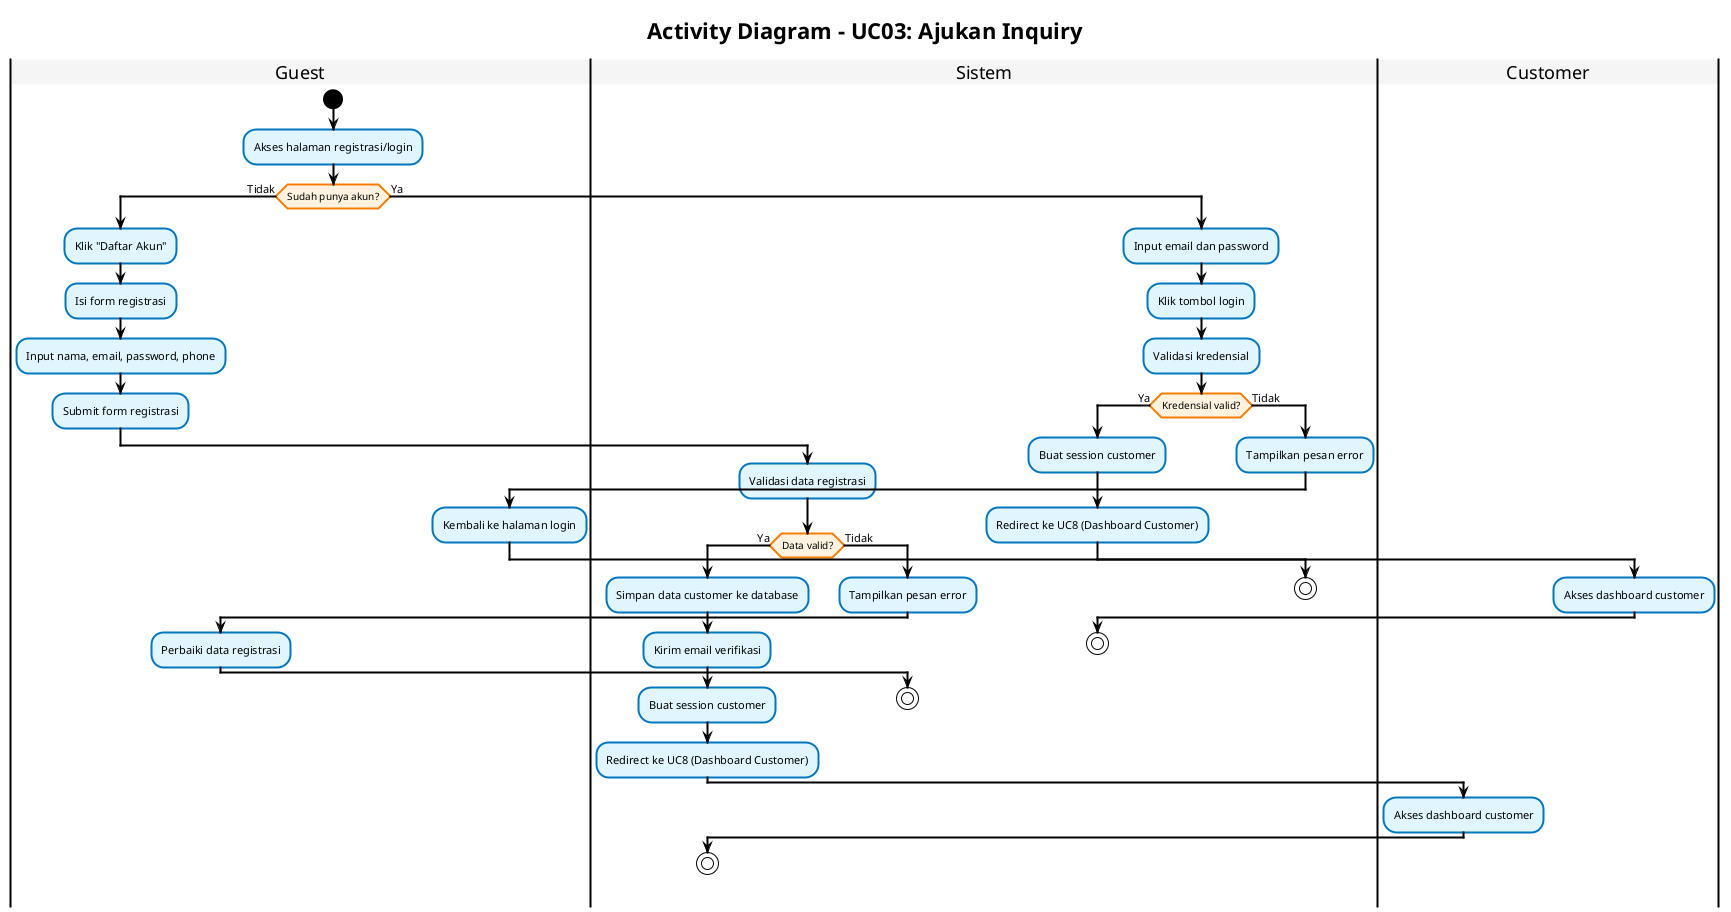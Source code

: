@startuml

!theme plain
skinparam backgroundColor white
skinparam shadowing false
skinparam handwritten false

' Styling untuk swimlane yang rapi
skinparam activity {
    BackgroundColor #E1F5FE
    BorderColor #0277BD
    BorderThickness 2
    FontSize 11
}

skinparam activityDiamond {
    BackgroundColor #FFF3E0
    BorderColor #F57C00
    BorderThickness 2
    FontSize 10
}

skinparam activityStart {
    Color black
}

skinparam activityEnd {
    Color black
}

skinparam arrow {
    Color black
    Thickness 2
}

skinparam swimlane {
    BorderColor black
    BorderThickness 2
    TitleBackgroundColor #F5F5F5
}

skinparam linetype ortho
skinparam nodesep 20
skinparam ranksep 30

title **Activity Diagram - UC03: Ajukan Inquiry**

|Guest|
start
:Akses halaman registrasi/login;

if (Sudah punya akun?) then (Tidak)
  :Klik "Daftar Akun";
  :Isi form registrasi;
  :Input nama, email, password, phone;
  :Submit form registrasi;

  |Sistem|
  :Validasi data registrasi;
  if (Data valid?) then (Ya)
    :Simpan data customer ke database;
    :Kirim email verifikasi;
    :Buat session customer;
    :Redirect ke UC8 (Dashboard Customer);

    |Customer|
    :Akses dashboard customer;

    |Sistem|
    stop
  else (Tidak)
    :Tampilkan pesan error;

    |Guest|
    :Perbaiki data registrasi;

    |Sistem|
    stop
  endif
else (Ya)
  :Input email dan password;
  :Klik tombol login;

  |Sistem|
  :Validasi kredensial;
  if (Kredensial valid?) then (Ya)
    :Buat session customer;
    :Redirect ke UC8 (Dashboard Customer);

    |Customer|
    :Akses dashboard customer;

    |Sistem|
    stop
  else (Tidak)
    :Tampilkan pesan error;

    |Guest|
    :Kembali ke halaman login;

    |Sistem|
    stop
  endif
endif

@enduml
